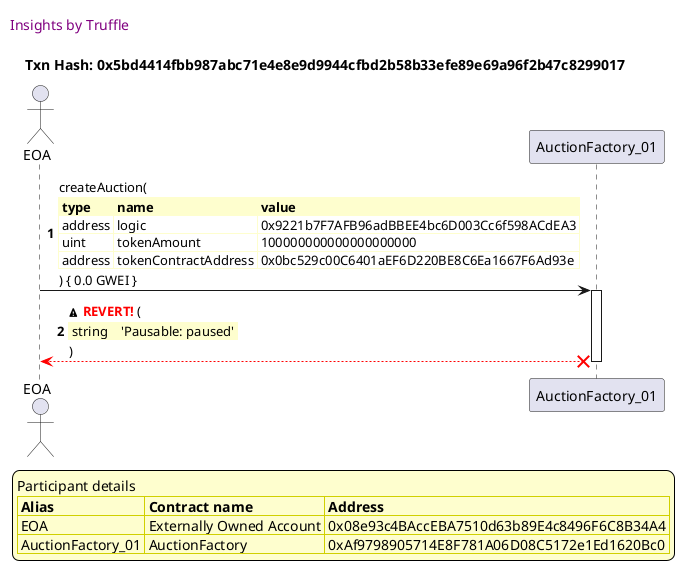 

@startuml

autonumber
skinparam legendBackgroundColor #FEFECE

<style>
      header {
        HorizontalAlignment left
        FontColor purple
        FontSize 14
        Padding 10
      }
    </style>

header Insights by Truffle

title Txn Hash: 0x5bd4414fbb987abc71e4e8e9d9944cfbd2b58b33efe89e69a96f2b47c8299017


actor EOA as "EOA"
participant AuctionFactory_01 as "AuctionFactory_01"

"EOA" -> "AuctionFactory_01" ++: createAuction(\n\
<#FEFECE,#FEFECE>|= type |= name |= value |\n\
| address | logic | 0x9221b7F7AFB96adBBEE4bc6D003Cc6f598ACdEA3 |\n\
| uint | tokenAmount | 100000000000000000000 |\n\
| address | tokenContractAddress | 0x0bc529c00C6401aEF6D220BE8C6Ea1667F6Ad93e |\n\
) { 0.0 GWEI }
"AuctionFactory_01" x-[#red]-> "EOA" --: <&warning> <color #red>**REVERT!**</color> (\n\
<#FEFECE,#FEFECE>| string |  | 'Pausable: paused' |\n\
)
deactivate "AuctionFactory_01"

legend
Participant details
<#FEFECE,#D0D000>|= Alias |= Contract name |= Address |
<#FEFECE>| EOA | Externally Owned Account | 0x08e93c4BAccEBA7510d63b89E4c8496F6C8B34A4 |
<#FEFECE>| AuctionFactory_01 | AuctionFactory | 0xAf9798905714E8F781A06D08C5172e1Ed1620Bc0 |
endlegend

@enduml